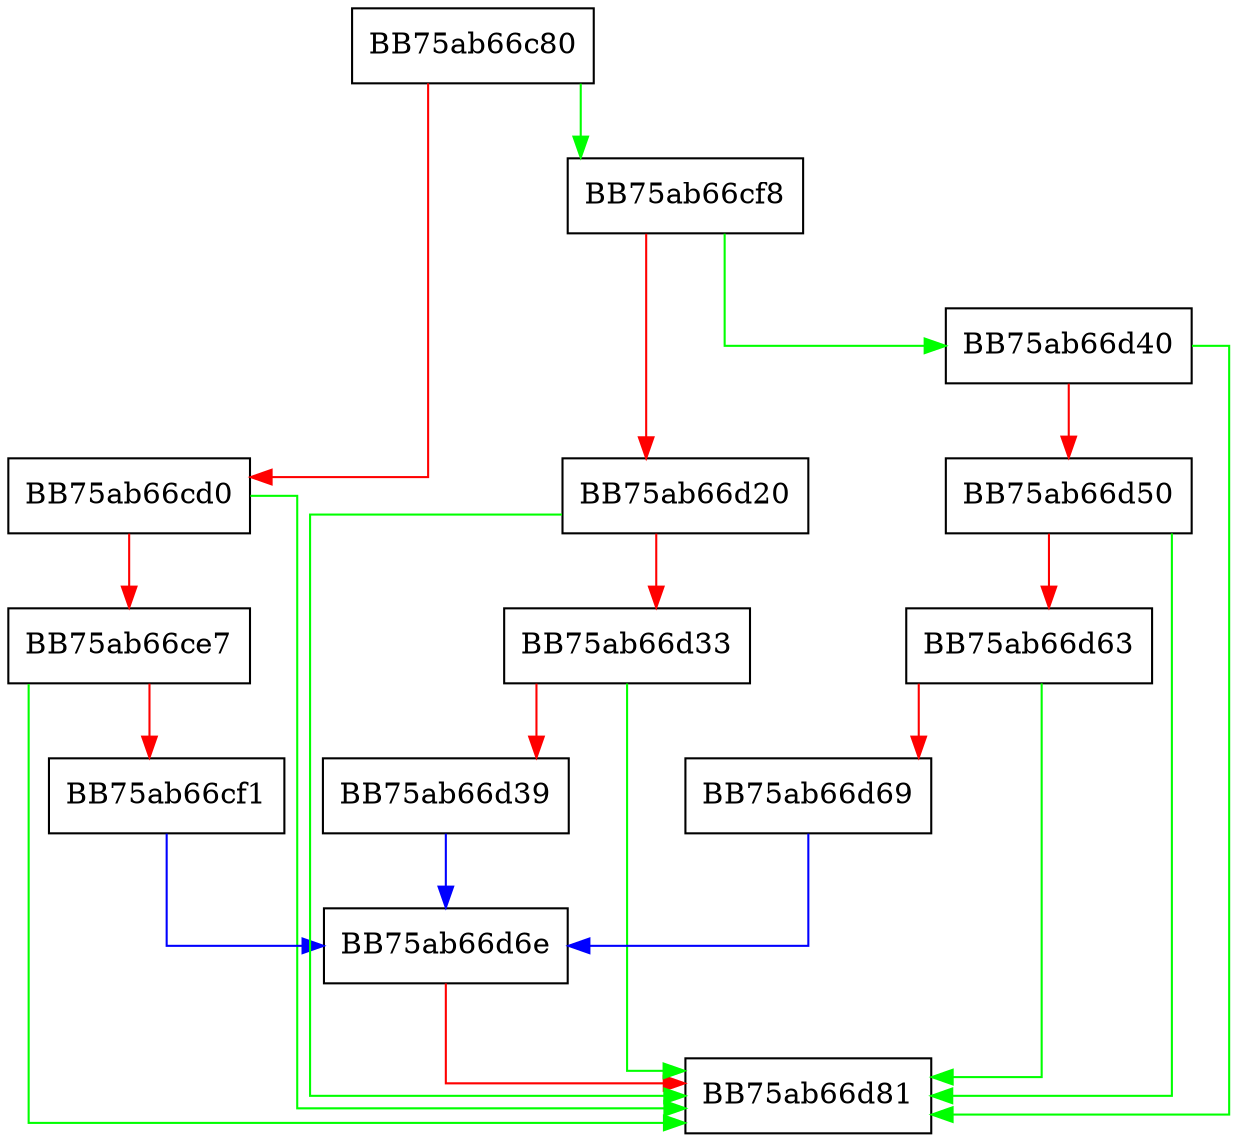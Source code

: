 digraph Maintenance {
  node [shape="box"];
  graph [splines=ortho];
  BB75ab66c80 -> BB75ab66cf8 [color="green"];
  BB75ab66c80 -> BB75ab66cd0 [color="red"];
  BB75ab66cd0 -> BB75ab66d81 [color="green"];
  BB75ab66cd0 -> BB75ab66ce7 [color="red"];
  BB75ab66ce7 -> BB75ab66d81 [color="green"];
  BB75ab66ce7 -> BB75ab66cf1 [color="red"];
  BB75ab66cf1 -> BB75ab66d6e [color="blue"];
  BB75ab66cf8 -> BB75ab66d40 [color="green"];
  BB75ab66cf8 -> BB75ab66d20 [color="red"];
  BB75ab66d20 -> BB75ab66d81 [color="green"];
  BB75ab66d20 -> BB75ab66d33 [color="red"];
  BB75ab66d33 -> BB75ab66d81 [color="green"];
  BB75ab66d33 -> BB75ab66d39 [color="red"];
  BB75ab66d39 -> BB75ab66d6e [color="blue"];
  BB75ab66d40 -> BB75ab66d81 [color="green"];
  BB75ab66d40 -> BB75ab66d50 [color="red"];
  BB75ab66d50 -> BB75ab66d81 [color="green"];
  BB75ab66d50 -> BB75ab66d63 [color="red"];
  BB75ab66d63 -> BB75ab66d81 [color="green"];
  BB75ab66d63 -> BB75ab66d69 [color="red"];
  BB75ab66d69 -> BB75ab66d6e [color="blue"];
  BB75ab66d6e -> BB75ab66d81 [color="red"];
}